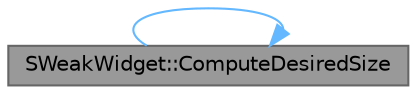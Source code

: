 digraph "SWeakWidget::ComputeDesiredSize"
{
 // INTERACTIVE_SVG=YES
 // LATEX_PDF_SIZE
  bgcolor="transparent";
  edge [fontname=Helvetica,fontsize=10,labelfontname=Helvetica,labelfontsize=10];
  node [fontname=Helvetica,fontsize=10,shape=box,height=0.2,width=0.4];
  rankdir="RL";
  Node1 [id="Node000001",label="SWeakWidget::ComputeDesiredSize",height=0.2,width=0.4,color="gray40", fillcolor="grey60", style="filled", fontcolor="black",tooltip="Compute the ideal size necessary to display this widget."];
  Node1 -> Node1 [id="edge1_Node000001_Node000001",dir="back",color="steelblue1",style="solid",tooltip=" "];
}
